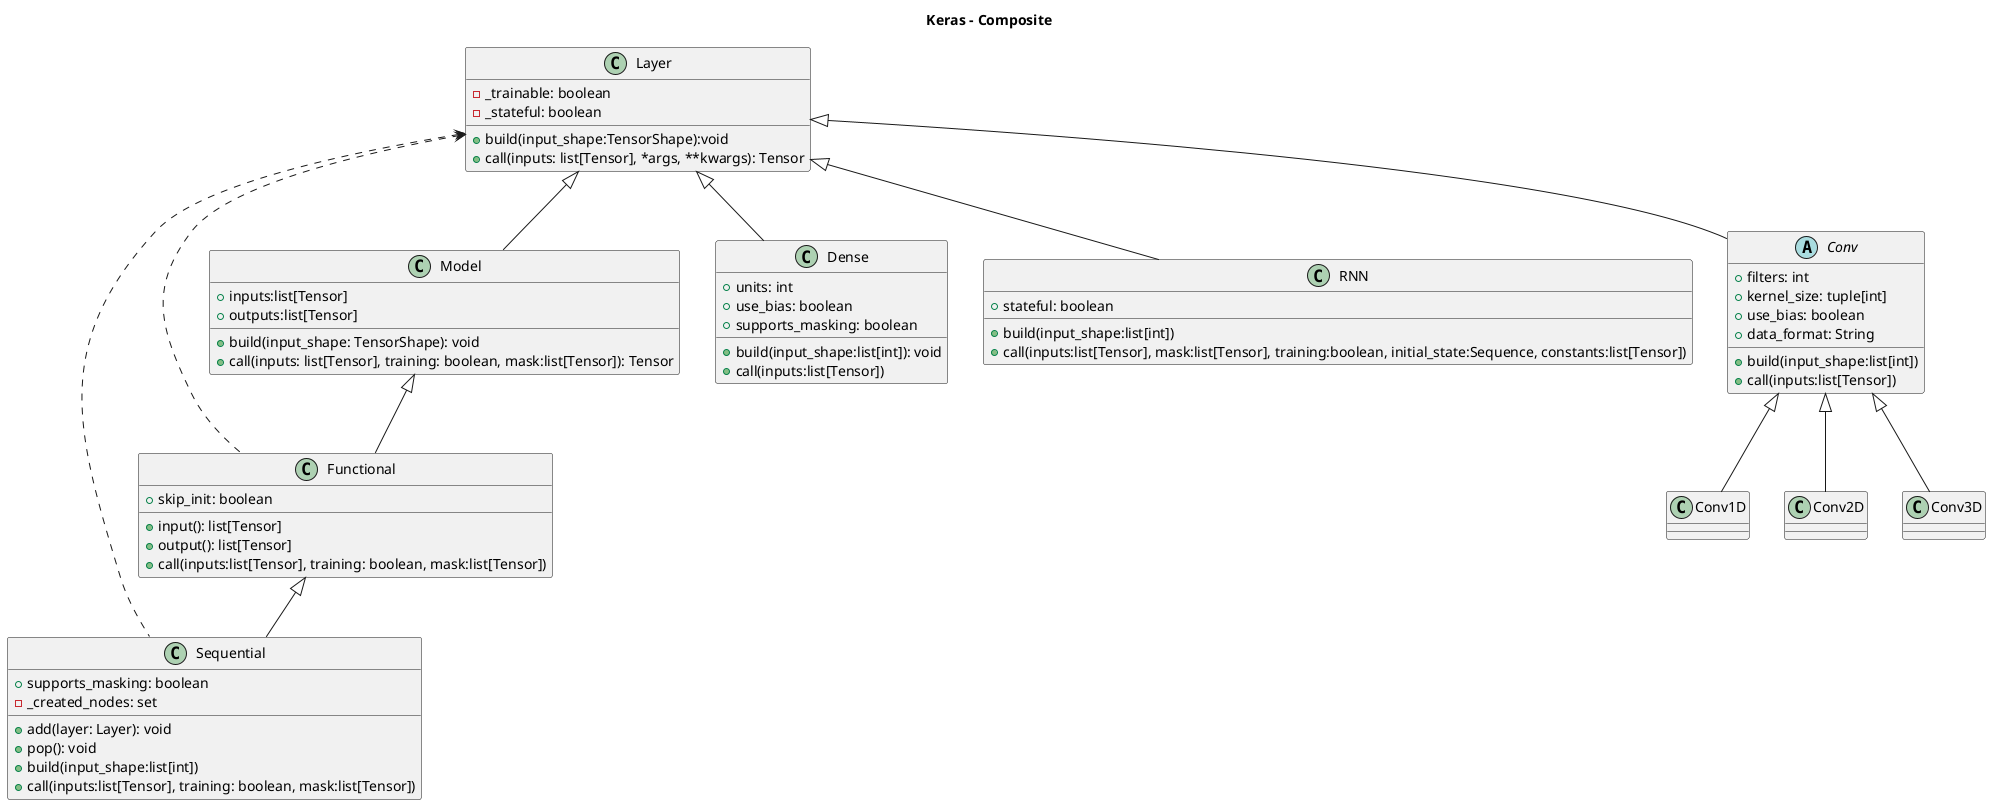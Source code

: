 @startuml

title Keras - Composite

class Layer {
    +build(input_shape:TensorShape):void
    +call(inputs: list[Tensor], *args, **kwargs): Tensor
    -_trainable: boolean
    -_stateful: boolean
} 

class Model extends Layer{
    +build(input_shape: TensorShape): void
    +call(inputs: list[Tensor], training: boolean, mask:list[Tensor]): Tensor
    +inputs:list[Tensor]
    +outputs:list[Tensor]
}

class Dense extends Layer {
    +build(input_shape:list[int]): void
    +call(inputs:list[Tensor])
    +units: int
    +use_bias: boolean
    +supports_masking: boolean
}

class RNN extends Layer {
    +build(input_shape:list[int])
    +call(inputs:list[Tensor], mask:list[Tensor], training:boolean, initial_state:Sequence, constants:list[Tensor])
    +stateful: boolean
}

abstract class Conv extends Layer {
    +build(input_shape:list[int])
    +call(inputs:list[Tensor])
    +filters: int
    +kernel_size: tuple[int]
    +use_bias: boolean
    +data_format: String
}
class Conv1D extends Conv{
    
}
class Conv2D extends Conv{

}
class Conv3D extends Conv{
    
}

class Functional extends Model {
    +input(): list[Tensor]
    +output(): list[Tensor]
    +call(inputs:list[Tensor], training: boolean, mask:list[Tensor])
    +skip_init: boolean
}

class Sequential extends Functional {
    +add(layer: Layer): void
    +pop(): void
    +build(input_shape:list[int])
    +call(inputs:list[Tensor], training: boolean, mask:list[Tensor])
    +supports_masking: boolean
    -_created_nodes: set

}

Sequential .left.> Layer
Functional .left.> Layer



@enduml